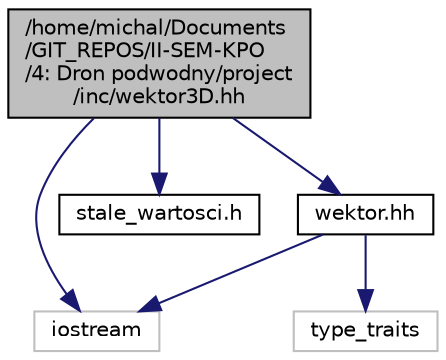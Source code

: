 digraph "/home/michal/Documents/GIT_REPOS/II-SEM-KPO/4: Dron podwodny/project/inc/wektor3D.hh"
{
  edge [fontname="Helvetica",fontsize="10",labelfontname="Helvetica",labelfontsize="10"];
  node [fontname="Helvetica",fontsize="10",shape=record];
  Node0 [label="/home/michal/Documents\l/GIT_REPOS/II-SEM-KPO\l/4: Dron podwodny/project\l/inc/wektor3D.hh",height=0.2,width=0.4,color="black", fillcolor="grey75", style="filled", fontcolor="black"];
  Node0 -> Node1 [color="midnightblue",fontsize="10",style="solid",fontname="Helvetica"];
  Node1 [label="iostream",height=0.2,width=0.4,color="grey75", fillcolor="white", style="filled"];
  Node0 -> Node2 [color="midnightblue",fontsize="10",style="solid",fontname="Helvetica"];
  Node2 [label="stale_wartosci.h",height=0.2,width=0.4,color="black", fillcolor="white", style="filled",URL="$stale__wartosci_8h.html"];
  Node0 -> Node3 [color="midnightblue",fontsize="10",style="solid",fontname="Helvetica"];
  Node3 [label="wektor.hh",height=0.2,width=0.4,color="black", fillcolor="white", style="filled",URL="$wektor_8hh.html"];
  Node3 -> Node1 [color="midnightblue",fontsize="10",style="solid",fontname="Helvetica"];
  Node3 -> Node4 [color="midnightblue",fontsize="10",style="solid",fontname="Helvetica"];
  Node4 [label="type_traits",height=0.2,width=0.4,color="grey75", fillcolor="white", style="filled"];
}
